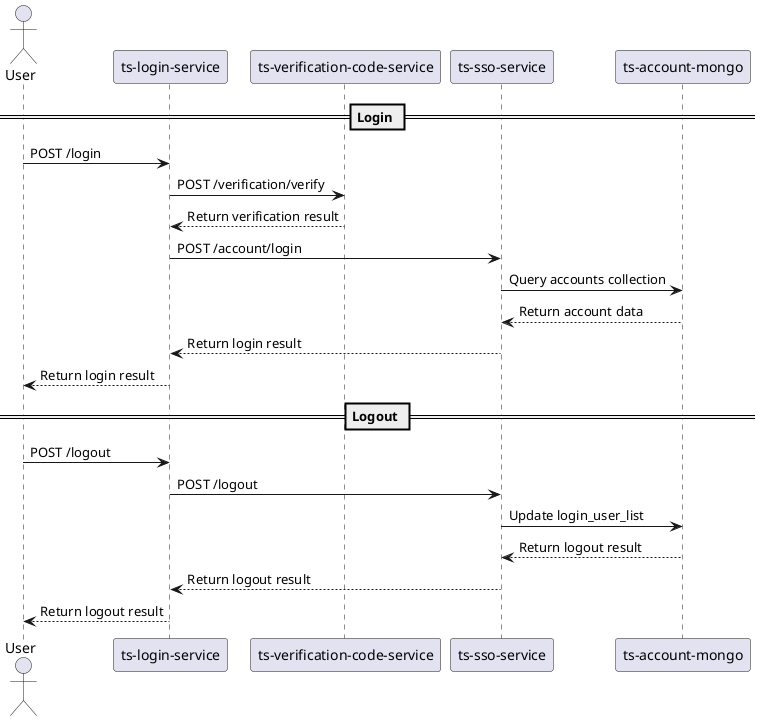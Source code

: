 @startuml
actor User
participant "ts-login-service" as LoginService
participant "ts-verification-code-service" as VerificationService
participant "ts-sso-service" as SsoService
participant "ts-account-mongo" as Mongo

== Login ==
User -> LoginService: POST /login
LoginService -> VerificationService: POST /verification/verify
VerificationService --> LoginService: Return verification result
LoginService -> SsoService: POST /account/login
SsoService -> Mongo: Query accounts collection
Mongo --> SsoService: Return account data
SsoService --> LoginService: Return login result
LoginService --> User: Return login result

== Logout ==
User -> LoginService: POST /logout
LoginService -> SsoService: POST /logout
SsoService -> Mongo: Update login_user_list
Mongo --> SsoService: Return logout result
SsoService --> LoginService: Return logout result
LoginService --> User: Return logout result
@enduml